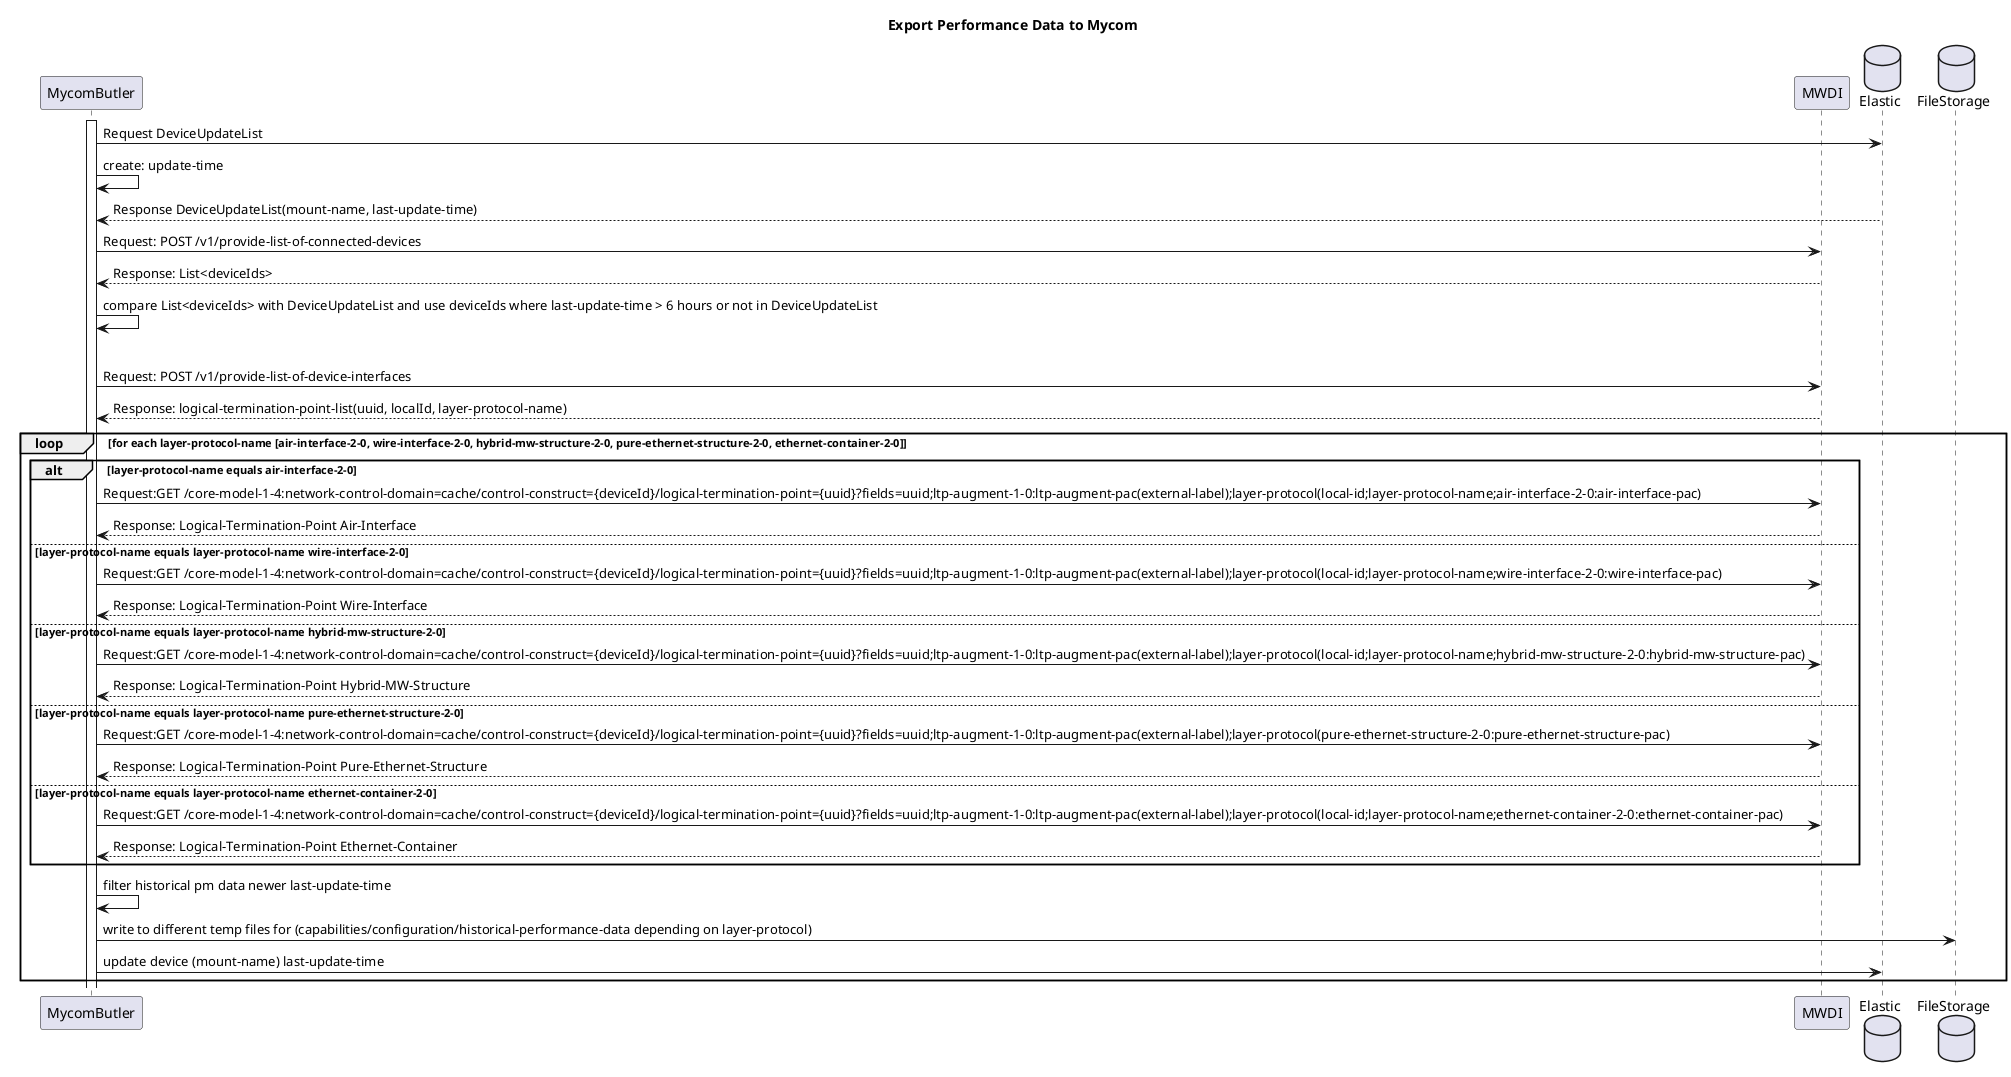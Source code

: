@startuml Mycom_Export
title Export Performance Data to Mycom

participant MycomButler
participant MWDI
database Elastic
database FileStorage


activate MycomButler
MycomButler -> Elastic: Request DeviceUpdateList
MycomButler -> MycomButler: create: update-time
Elastic --> MycomButler: Response DeviceUpdateList(mount-name, last-update-time)
MycomButler -> MWDI: Request: POST /v1/provide-list-of-connected-devices
MWDI --> MycomButler: Response: List<deviceIds>
MycomButler -> MycomButler: compare List<deviceIds> with DeviceUpdateList and use deviceIds where last-update-time > 6 hours or not in DeviceUpdateList
    loop for each deviceId in filtered List
        MycomButler -> MWDI: Request: POST /v1/provide-list-of-device-interfaces
        MWDI --> MycomButler: Response: logical-termination-point-list(uuid, localId, layer-protocol-name)
        loop for each layer-protocol-name [air-interface-2-0, wire-interface-2-0, hybrid-mw-structure-2-0, pure-ethernet-structure-2-0, ethernet-container-2-0]
            alt layer-protocol-name equals air-interface-2-0
                MycomButler -> MWDI: Request:GET /core-model-1-4:network-control-domain=cache/control-construct={deviceId}/logical-termination-point={uuid}?fields=uuid;ltp-augment-1-0:ltp-augment-pac(external-label);layer-protocol(local-id;layer-protocol-name;air-interface-2-0:air-interface-pac)
                MWDI --> MycomButler: Response: Logical-Termination-Point Air-Interface
            else layer-protocol-name equals layer-protocol-name wire-interface-2-0
                            MycomButler -> MWDI: Request:GET /core-model-1-4:network-control-domain=cache/control-construct={deviceId}/logical-termination-point={uuid}?fields=uuid;ltp-augment-1-0:ltp-augment-pac(external-label);layer-protocol(local-id;layer-protocol-name;wire-interface-2-0:wire-interface-pac)
                            MWDI --> MycomButler: Response: Logical-Termination-Point Wire-Interface
            else layer-protocol-name equals layer-protocol-name hybrid-mw-structure-2-0
                MycomButler -> MWDI: Request:GET /core-model-1-4:network-control-domain=cache/control-construct={deviceId}/logical-termination-point={uuid}?fields=uuid;ltp-augment-1-0:ltp-augment-pac(external-label);layer-protocol(local-id;layer-protocol-name;hybrid-mw-structure-2-0:hybrid-mw-structure-pac)
                MWDI --> MycomButler: Response: Logical-Termination-Point Hybrid-MW-Structure
            else layer-protocol-name equals layer-protocol-name pure-ethernet-structure-2-0
                MycomButler -> MWDI: Request:GET /core-model-1-4:network-control-domain=cache/control-construct={deviceId}/logical-termination-point={uuid}?fields=uuid;ltp-augment-1-0:ltp-augment-pac(external-label);layer-protocol(pure-ethernet-structure-2-0:pure-ethernet-structure-pac)
                MWDI --> MycomButler: Response: Logical-Termination-Point Pure-Ethernet-Structure
            else layer-protocol-name equals layer-protocol-name ethernet-container-2-0
                MycomButler -> MWDI: Request:GET /core-model-1-4:network-control-domain=cache/control-construct={deviceId}/logical-termination-point={uuid}?fields=uuid;ltp-augment-1-0:ltp-augment-pac(external-label);layer-protocol(local-id;layer-protocol-name;ethernet-container-2-0:ethernet-container-pac)
                MWDI --> MycomButler: Response: Logical-Termination-Point Ethernet-Container
         end
        MycomButler -> MycomButler: filter historical pm data newer last-update-time
        MycomButler -> FileStorage: write to different temp files for (capabilities/configuration/historical-performance-data depending on layer-protocol)
        MycomButler -> Elastic: update device (mount-name) last-update-time
    end
@enduml
